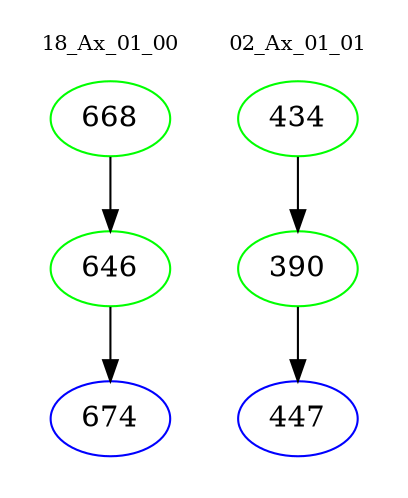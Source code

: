 digraph{
subgraph cluster_0 {
color = white
label = "18_Ax_01_00";
fontsize=10;
T0_668 [label="668", color="green"]
T0_668 -> T0_646 [color="black"]
T0_646 [label="646", color="green"]
T0_646 -> T0_674 [color="black"]
T0_674 [label="674", color="blue"]
}
subgraph cluster_1 {
color = white
label = "02_Ax_01_01";
fontsize=10;
T1_434 [label="434", color="green"]
T1_434 -> T1_390 [color="black"]
T1_390 [label="390", color="green"]
T1_390 -> T1_447 [color="black"]
T1_447 [label="447", color="blue"]
}
}
